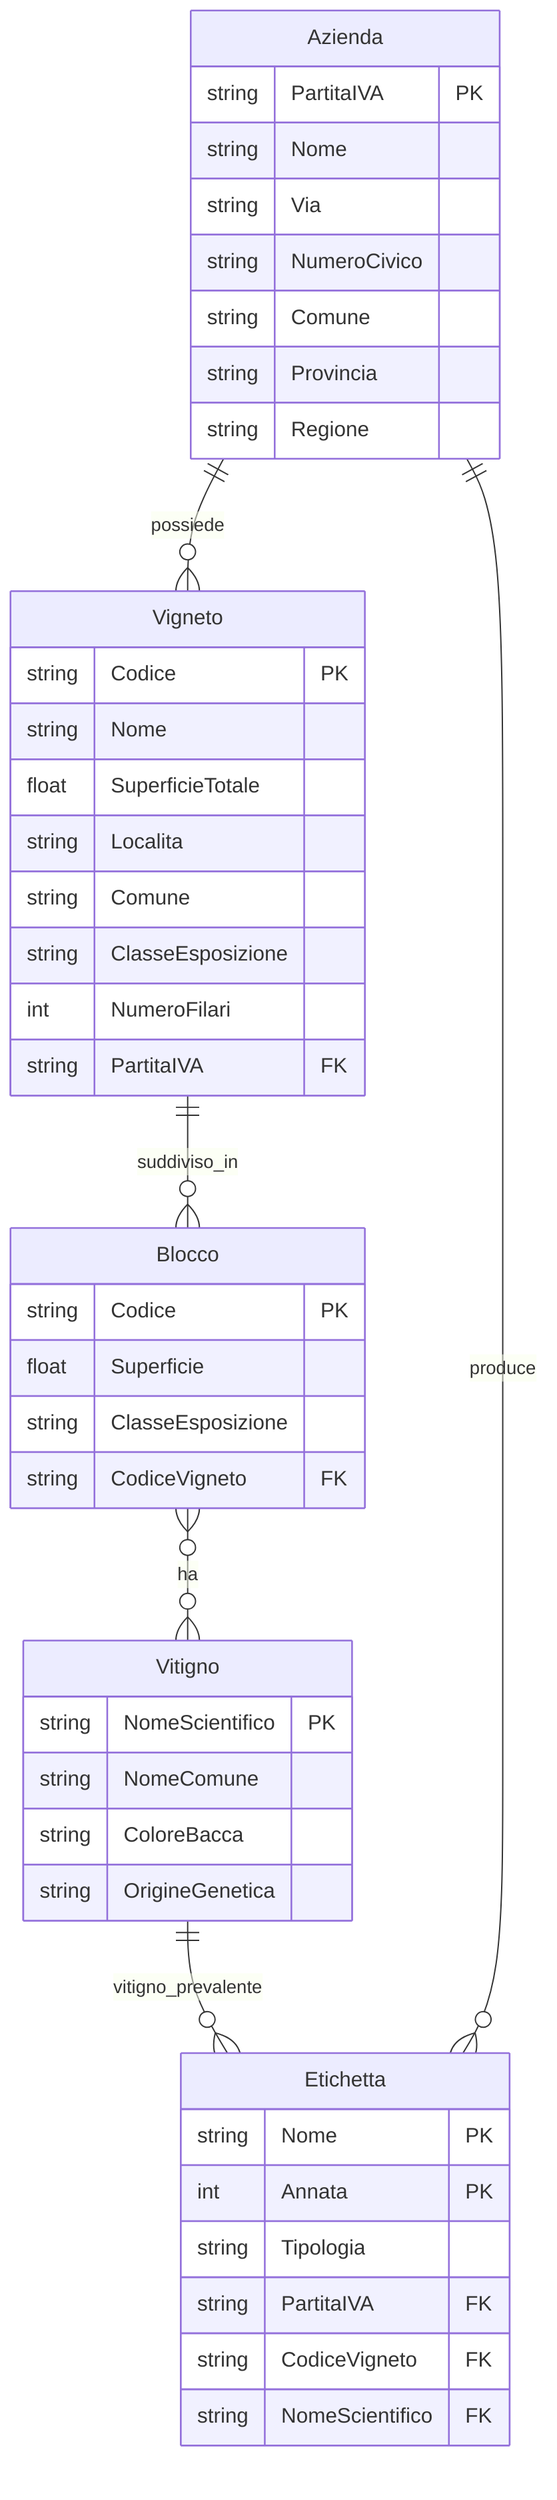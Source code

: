 erDiagram
    Azienda {
        string PartitaIVA PK
        string Nome
        string Via
        string NumeroCivico
        string Comune
        string Provincia
        string Regione
    }

    Vigneto {
        string Codice PK
        string Nome
        float SuperficieTotale
        string Localita
        string Comune
        string ClasseEsposizione
        int NumeroFilari
        string PartitaIVA FK
    }

    Blocco {
        string Codice PK
        float Superficie
        string ClasseEsposizione
        string CodiceVigneto FK
    }

    Vitigno {
        string NomeScientifico PK
        string NomeComune
        string ColoreBacca
        string OrigineGenetica
    }

    Etichetta {
        string Nome PK
        int Annata PK
        string Tipologia
        string PartitaIVA FK
        string CodiceVigneto FK
        string NomeScientifico FK
    }

    Azienda ||--o{ Vigneto : possiede
    Vigneto ||--o{ Blocco : suddiviso_in
    Blocco }o--o{ Vitigno : ha
    Vitigno ||--o{ Etichetta : vitigno_prevalente
    Azienda ||--o{ Etichetta : produce
